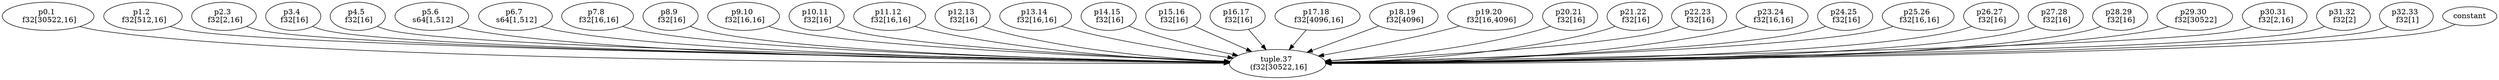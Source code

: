 digraph HloModule {
	"p0.1" [label="p0.1 \n f32[30522,16]"];
	"p1.2" [label="p1.2 \n f32[512,16]"];
	"p2.3" [label="p2.3 \n f32[2,16]"];
	"p3.4" [label="p3.4 \n f32[16]"];
	"p4.5" [label="p4.5 \n f32[16]"];
	"p5.6" [label="p5.6 \n s64[1,512]"];
	"p6.7" [label="p6.7 \n s64[1,512]"];
	"p7.8" [label="p7.8 \n f32[16,16]"];
	"p8.9" [label="p8.9 \n f32[16]"];
	"p9.10" [label="p9.10 \n f32[16,16]"];
	"p10.11" [label="p10.11 \n f32[16]"];
	"p11.12" [label="p11.12 \n f32[16,16]"];
	"p12.13" [label="p12.13 \n f32[16]"];
	"p13.14" [label="p13.14 \n f32[16,16]"];
	"p14.15" [label="p14.15 \n f32[16]"];
	"p15.16" [label="p15.16 \n f32[16]"];
	"p16.17" [label="p16.17 \n f32[16]"];
	"p17.18" [label="p17.18 \n f32[4096,16]"];
	"p18.19" [label="p18.19 \n f32[4096]"];
	"p19.20" [label="p19.20 \n f32[16,4096]"];
	"p20.21" [label="p20.21 \n f32[16]"];
	"p21.22" [label="p21.22 \n f32[16]"];
	"p22.23" [label="p22.23 \n f32[16]"];
	"p23.24" [label="p23.24 \n f32[16,16]"];
	"p24.25" [label="p24.25 \n f32[16]"];
	"p25.26" [label="p25.26 \n f32[16,16]"];
	"p26.27" [label="p26.27 \n f32[16]"];
	"p27.28" [label="p27.28 \n f32[16]"];
	"p28.29" [label="p28.29 \n f32[16]"];
	"p29.30" [label="p29.30 \n f32[30522]"];
	"p30.31" [label="p30.31 \n f32[2,16]"];
	"p31.32" [label="p31.32 \n f32[2]"];
	"p32.33" [label="p32.33 \n f32[1]"];
	"tuple.37" [label="tuple.37 \n (f32[30522,16]"]; 
 	"p0.1" -> "tuple.37";
	"p1.2" -> "tuple.37";
	"p2.3" -> "tuple.37";
	"p3.4" -> "tuple.37";
	"p4.5" -> "tuple.37";
	"p5.6" -> "tuple.37";
	"p6.7" -> "tuple.37";
	"p7.8" -> "tuple.37";
	"p8.9" -> "tuple.37";
	"p9.10" -> "tuple.37";
	"p10.11" -> "tuple.37";
	"p11.12" -> "tuple.37";
	"p12.13" -> "tuple.37";
	"p13.14" -> "tuple.37";
	"p14.15" -> "tuple.37";
	"p15.16" -> "tuple.37";
	"p16.17" -> "tuple.37";
	"p17.18" -> "tuple.37";
	"p18.19" -> "tuple.37";
	"p19.20" -> "tuple.37";
	"p20.21" -> "tuple.37";
	"p21.22" -> "tuple.37";
	"p22.23" -> "tuple.37";
	"p23.24" -> "tuple.37";
	"p24.25" -> "tuple.37";
	"p25.26" -> "tuple.37";
	"p26.27" -> "tuple.37";
	"p27.28" -> "tuple.37";
	"p28.29" -> "tuple.37";
	"p29.30" -> "tuple.37";
	"p30.31" -> "tuple.37";
	"p31.32" -> "tuple.37";
	"p32.33" -> "tuple.37";
	"constant" -> "tuple.37";
}